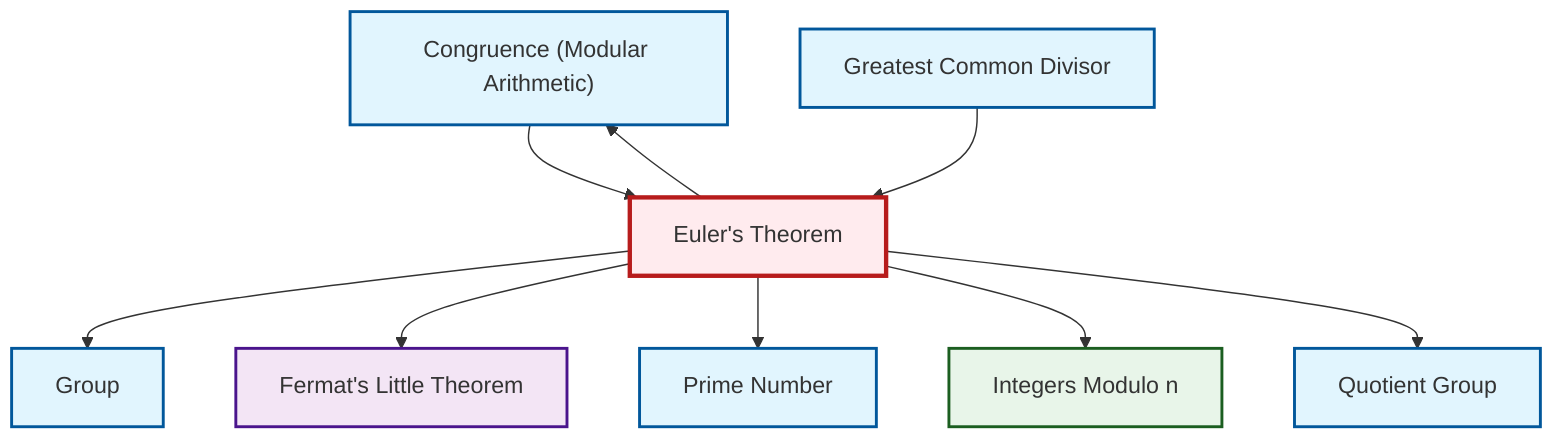 graph TD
    classDef definition fill:#e1f5fe,stroke:#01579b,stroke-width:2px
    classDef theorem fill:#f3e5f5,stroke:#4a148c,stroke-width:2px
    classDef axiom fill:#fff3e0,stroke:#e65100,stroke-width:2px
    classDef example fill:#e8f5e9,stroke:#1b5e20,stroke-width:2px
    classDef current fill:#ffebee,stroke:#b71c1c,stroke-width:3px
    def-prime["Prime Number"]:::definition
    def-congruence["Congruence (Modular Arithmetic)"]:::definition
    def-group["Group"]:::definition
    thm-fermat-little["Fermat's Little Theorem"]:::theorem
    def-gcd["Greatest Common Divisor"]:::definition
    ex-quotient-integers-mod-n["Integers Modulo n"]:::example
    def-quotient-group["Quotient Group"]:::definition
    thm-euler["Euler's Theorem"]:::theorem
    thm-euler --> def-group
    thm-euler --> thm-fermat-little
    thm-euler --> def-prime
    thm-euler --> ex-quotient-integers-mod-n
    def-congruence --> thm-euler
    thm-euler --> def-quotient-group
    thm-euler --> def-congruence
    def-gcd --> thm-euler
    class thm-euler current